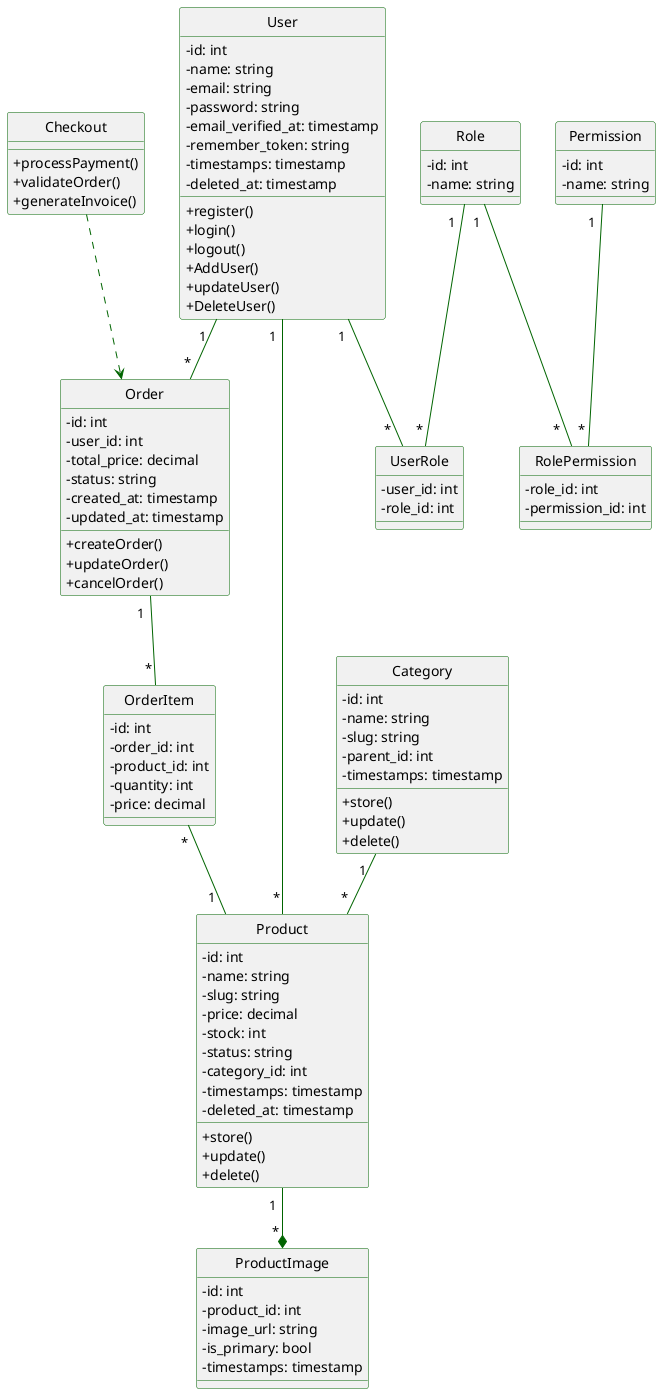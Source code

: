 @startuml  gamexpress
hide circle

skinparam classAttributeIconSize 0

skinparam class {
    BorderColor DarkGreen
    ArrowColor DarkGreen
}

class User {
  - id: int
  - name: string
  - email: string
  - password: string
  - email_verified_at: timestamp
  - remember_token: string
  - timestamps: timestamp
  - deleted_at: timestamp
  + register()
  + login()
  + logout()
  + AddUser()
  + updateUser()
  + DeleteUser()
}

class Category {
  - id: int
  - name: string
  - slug: string
  - parent_id: int
  - timestamps: timestamp
  + store()
  + update()
  + delete()
}

class Product {
  - id: int
  - name: string
  - slug: string
  - price: decimal
  - stock: int
  - status: string
  - category_id: int
  - timestamps: timestamp
  - deleted_at: timestamp
  + store()
  + update()
  + delete()
}

class ProductImage {
  - id: int
  - product_id: int
  - image_url: string
  - is_primary: bool
  - timestamps: timestamp
}

class Role {
  - id: int
  - name: string
}

class Permission {
  - id: int
  - name: string
}

class RolePermission {
  - role_id: int
  - permission_id: int
}

class UserRole {
  - user_id: int
  - role_id: int
}

class Order {
  - id: int
  - user_id: int
  - total_price: decimal
  - status: string
  - created_at: timestamp
  - updated_at: timestamp
  + createOrder()
  + updateOrder()
  + cancelOrder()
}

class OrderItem {
  - id: int
  - order_id: int
  - product_id: int
  - quantity: int
  - price: decimal
}

class Checkout {
  + processPayment()
  + validateOrder()
  + generateInvoice()
}

User "  1  " -- " *  " UserRole
Role "  1  " -- " * " UserRole
Role "  1  " -- " *  " RolePermission
Permission "  1  " -- " * " RolePermission
Category "  1  " -- " * " Product
Product "  1  " --* " * " ProductImage
User "  1  " -- " * " Product
User "  1  " -- " * " Order
Order "  1  " -- " * " OrderItem
OrderItem " * " -- "  1  " Product
Checkout ..> Order

@enduml
